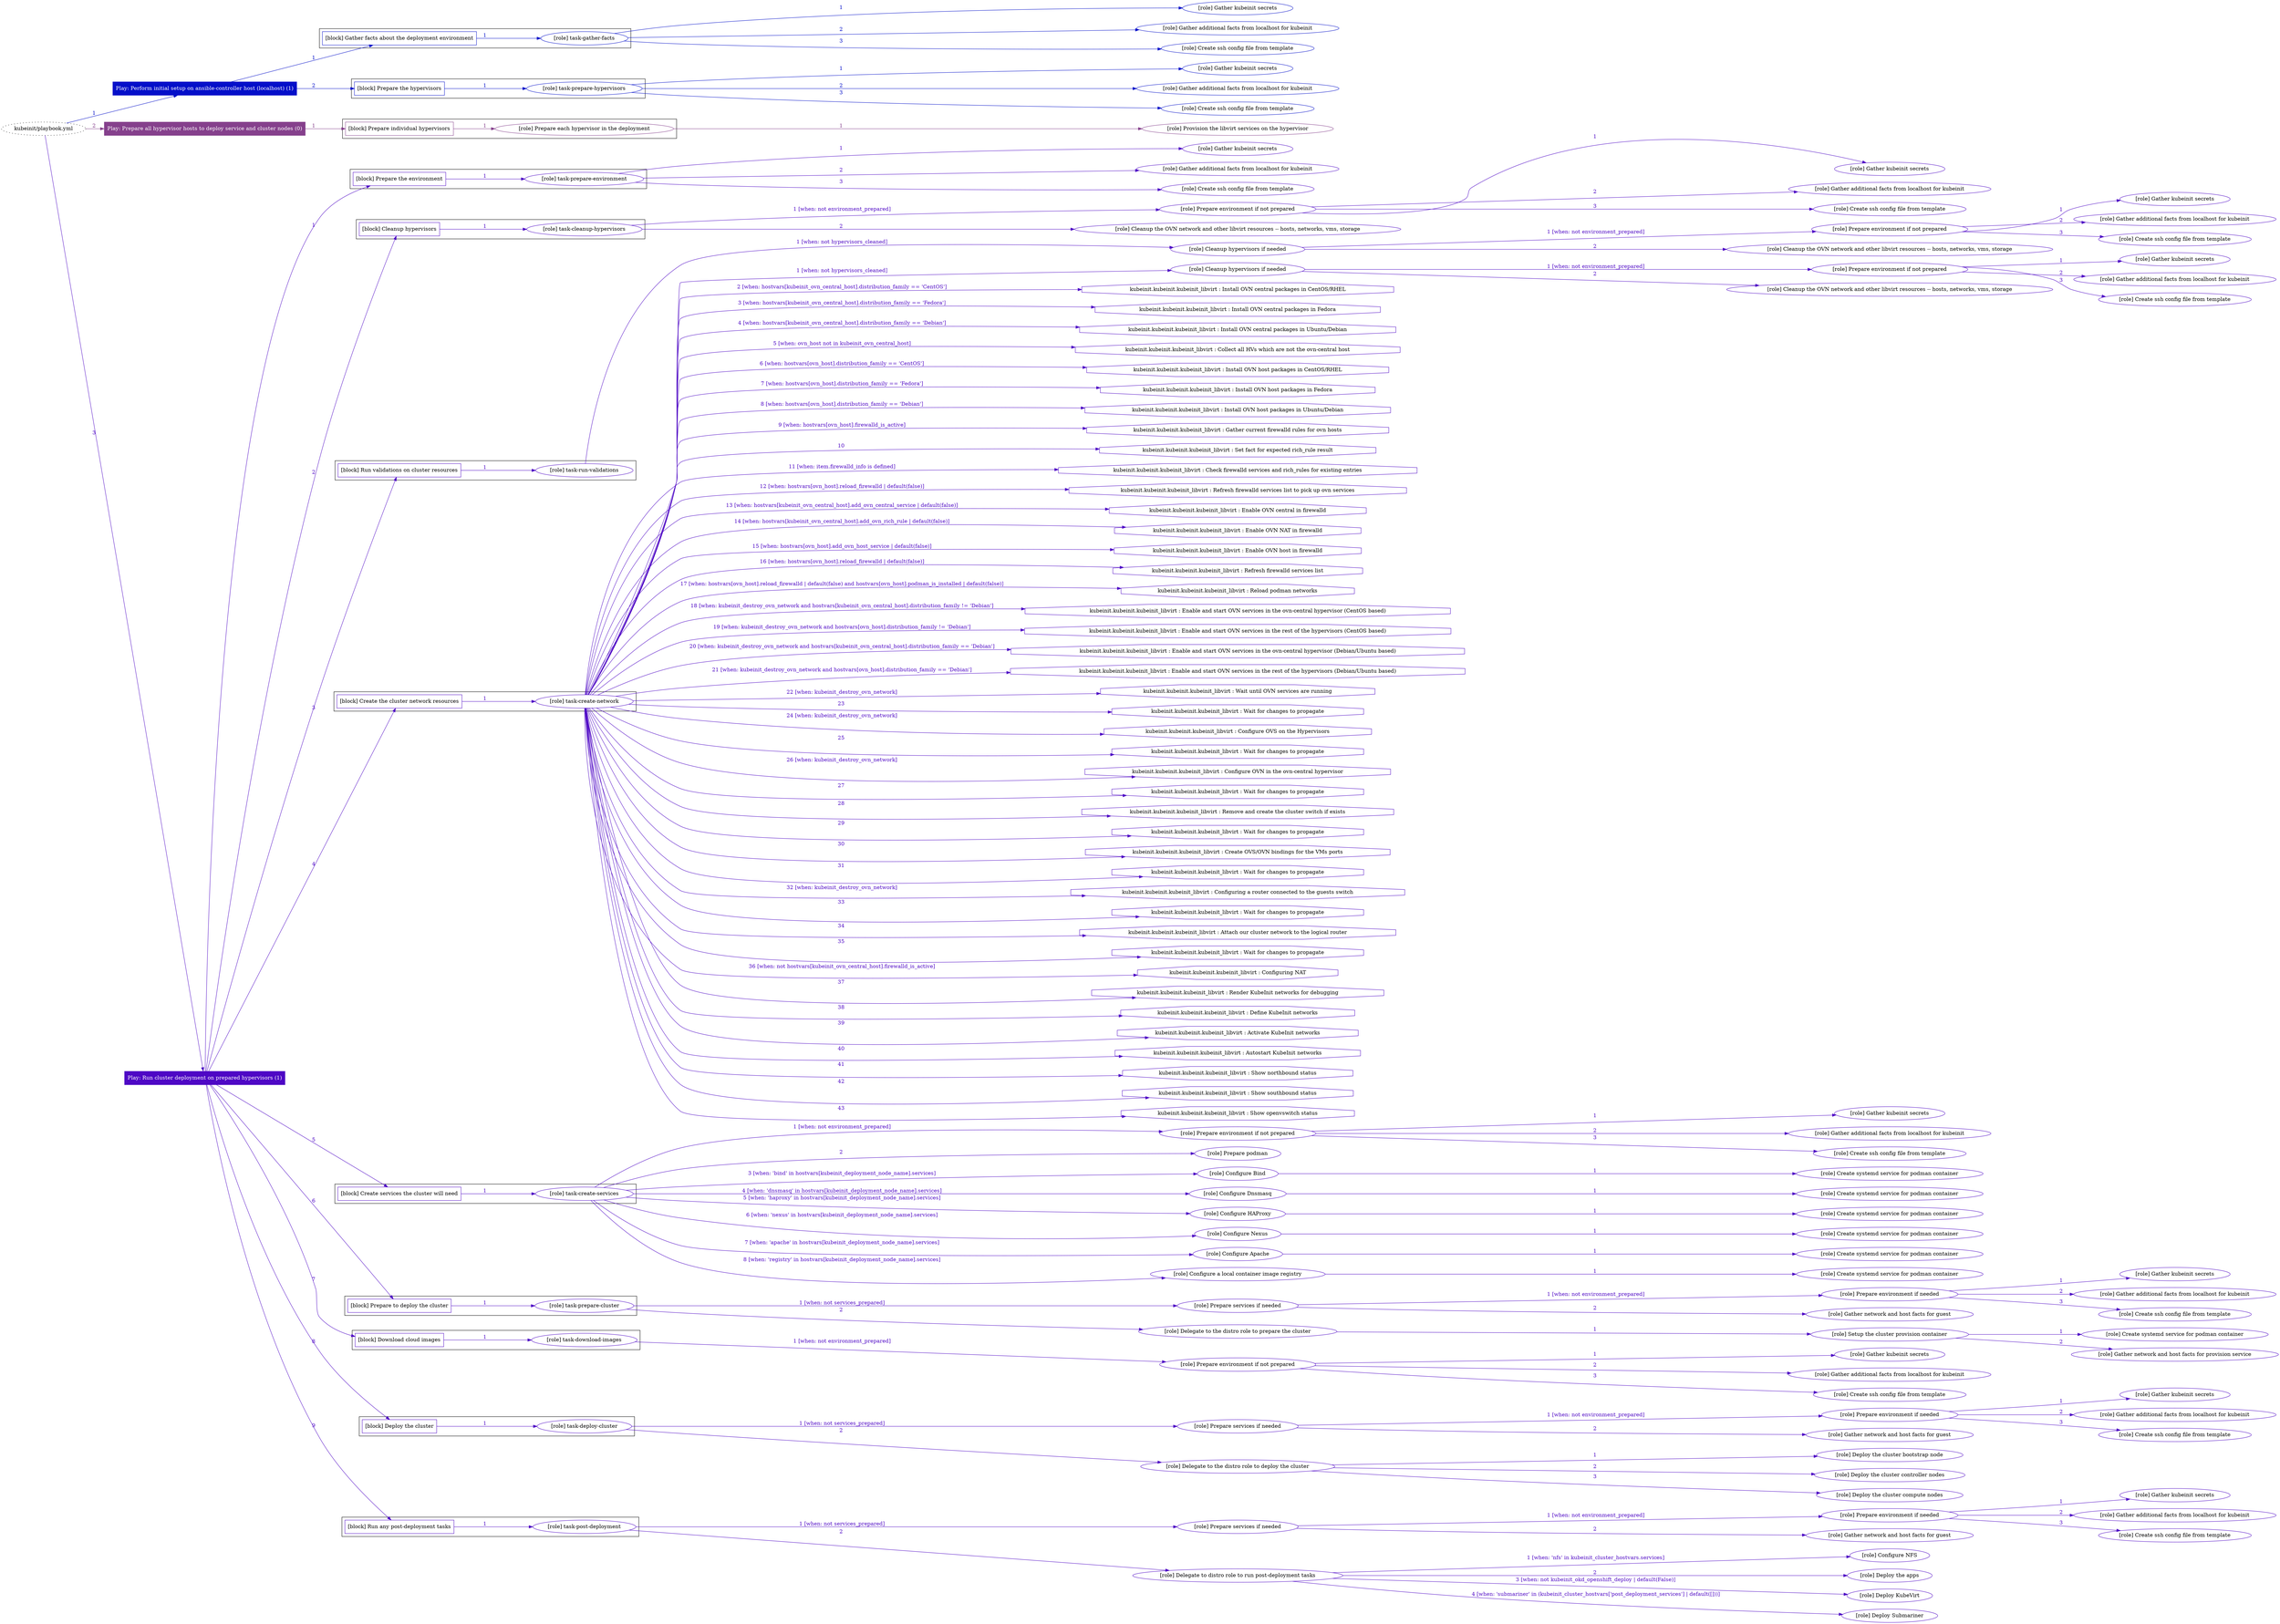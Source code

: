 digraph {
	graph [concentrate=true ordering=in rankdir=LR ratio=fill]
	edge [esep=5 sep=10]
	"kubeinit/playbook.yml" [id=root_node style=dotted]
	play_75102ae5 [label="Play: Perform initial setup on ansible-controller host (localhost) (1)" color="#030fc9" fontcolor="#ffffff" id=play_75102ae5 shape=box style=filled tooltip=localhost]
	"kubeinit/playbook.yml" -> play_75102ae5 [label="1 " color="#030fc9" fontcolor="#030fc9" id=edge_6de0d4e7 labeltooltip="1 " tooltip="1 "]
	subgraph "Gather kubeinit secrets" {
		role_24f3c8c9 [label="[role] Gather kubeinit secrets" color="#030fc9" id=role_24f3c8c9 tooltip="Gather kubeinit secrets"]
	}
	subgraph "Gather additional facts from localhost for kubeinit" {
		role_26c40747 [label="[role] Gather additional facts from localhost for kubeinit" color="#030fc9" id=role_26c40747 tooltip="Gather additional facts from localhost for kubeinit"]
	}
	subgraph "Create ssh config file from template" {
		role_b24308f4 [label="[role] Create ssh config file from template" color="#030fc9" id=role_b24308f4 tooltip="Create ssh config file from template"]
	}
	subgraph "task-gather-facts" {
		role_c1d05241 [label="[role] task-gather-facts" color="#030fc9" id=role_c1d05241 tooltip="task-gather-facts"]
		role_c1d05241 -> role_24f3c8c9 [label="1 " color="#030fc9" fontcolor="#030fc9" id=edge_e14c88fe labeltooltip="1 " tooltip="1 "]
		role_c1d05241 -> role_26c40747 [label="2 " color="#030fc9" fontcolor="#030fc9" id=edge_f80b4caf labeltooltip="2 " tooltip="2 "]
		role_c1d05241 -> role_b24308f4 [label="3 " color="#030fc9" fontcolor="#030fc9" id=edge_03cc810e labeltooltip="3 " tooltip="3 "]
	}
	subgraph "Gather kubeinit secrets" {
		role_8eafc3a8 [label="[role] Gather kubeinit secrets" color="#030fc9" id=role_8eafc3a8 tooltip="Gather kubeinit secrets"]
	}
	subgraph "Gather additional facts from localhost for kubeinit" {
		role_9efb5ef5 [label="[role] Gather additional facts from localhost for kubeinit" color="#030fc9" id=role_9efb5ef5 tooltip="Gather additional facts from localhost for kubeinit"]
	}
	subgraph "Create ssh config file from template" {
		role_87d05a61 [label="[role] Create ssh config file from template" color="#030fc9" id=role_87d05a61 tooltip="Create ssh config file from template"]
	}
	subgraph "task-prepare-hypervisors" {
		role_0ec959d5 [label="[role] task-prepare-hypervisors" color="#030fc9" id=role_0ec959d5 tooltip="task-prepare-hypervisors"]
		role_0ec959d5 -> role_8eafc3a8 [label="1 " color="#030fc9" fontcolor="#030fc9" id=edge_9befb360 labeltooltip="1 " tooltip="1 "]
		role_0ec959d5 -> role_9efb5ef5 [label="2 " color="#030fc9" fontcolor="#030fc9" id=edge_f73bb3bc labeltooltip="2 " tooltip="2 "]
		role_0ec959d5 -> role_87d05a61 [label="3 " color="#030fc9" fontcolor="#030fc9" id=edge_edd54534 labeltooltip="3 " tooltip="3 "]
	}
	subgraph "Play: Perform initial setup on ansible-controller host (localhost) (1)" {
		play_75102ae5 -> block_948b2976 [label=1 color="#030fc9" fontcolor="#030fc9" id=edge_3f8c0dd6 labeltooltip=1 tooltip=1]
		subgraph cluster_block_948b2976 {
			block_948b2976 [label="[block] Gather facts about the deployment environment" color="#030fc9" id=block_948b2976 labeltooltip="Gather facts about the deployment environment" shape=box tooltip="Gather facts about the deployment environment"]
			block_948b2976 -> role_c1d05241 [label="1 " color="#030fc9" fontcolor="#030fc9" id=edge_efea2562 labeltooltip="1 " tooltip="1 "]
		}
		play_75102ae5 -> block_1c69b737 [label=2 color="#030fc9" fontcolor="#030fc9" id=edge_30351868 labeltooltip=2 tooltip=2]
		subgraph cluster_block_1c69b737 {
			block_1c69b737 [label="[block] Prepare the hypervisors" color="#030fc9" id=block_1c69b737 labeltooltip="Prepare the hypervisors" shape=box tooltip="Prepare the hypervisors"]
			block_1c69b737 -> role_0ec959d5 [label="1 " color="#030fc9" fontcolor="#030fc9" id=edge_91441b11 labeltooltip="1 " tooltip="1 "]
		}
	}
	play_b181e811 [label="Play: Prepare all hypervisor hosts to deploy service and cluster nodes (0)" color="#85408c" fontcolor="#ffffff" id=play_b181e811 shape=box style=filled tooltip="Play: Prepare all hypervisor hosts to deploy service and cluster nodes (0)"]
	"kubeinit/playbook.yml" -> play_b181e811 [label="2 " color="#85408c" fontcolor="#85408c" id=edge_f6bfd52d labeltooltip="2 " tooltip="2 "]
	subgraph "Provision the libvirt services on the hypervisor" {
		role_0cd8e677 [label="[role] Provision the libvirt services on the hypervisor" color="#85408c" id=role_0cd8e677 tooltip="Provision the libvirt services on the hypervisor"]
	}
	subgraph "Prepare each hypervisor in the deployment" {
		role_badee05b [label="[role] Prepare each hypervisor in the deployment" color="#85408c" id=role_badee05b tooltip="Prepare each hypervisor in the deployment"]
		role_badee05b -> role_0cd8e677 [label="1 " color="#85408c" fontcolor="#85408c" id=edge_fbb042a2 labeltooltip="1 " tooltip="1 "]
	}
	subgraph "Play: Prepare all hypervisor hosts to deploy service and cluster nodes (0)" {
		play_b181e811 -> block_4eb0c5a8 [label=1 color="#85408c" fontcolor="#85408c" id=edge_fe194cf1 labeltooltip=1 tooltip=1]
		subgraph cluster_block_4eb0c5a8 {
			block_4eb0c5a8 [label="[block] Prepare individual hypervisors" color="#85408c" id=block_4eb0c5a8 labeltooltip="Prepare individual hypervisors" shape=box tooltip="Prepare individual hypervisors"]
			block_4eb0c5a8 -> role_badee05b [label="1 " color="#85408c" fontcolor="#85408c" id=edge_dd5d5d63 labeltooltip="1 " tooltip="1 "]
		}
	}
	play_092f60f5 [label="Play: Run cluster deployment on prepared hypervisors (1)" color="#4e07c5" fontcolor="#ffffff" id=play_092f60f5 shape=box style=filled tooltip=localhost]
	"kubeinit/playbook.yml" -> play_092f60f5 [label="3 " color="#4e07c5" fontcolor="#4e07c5" id=edge_b038f5aa labeltooltip="3 " tooltip="3 "]
	subgraph "Gather kubeinit secrets" {
		role_610b57ac [label="[role] Gather kubeinit secrets" color="#4e07c5" id=role_610b57ac tooltip="Gather kubeinit secrets"]
	}
	subgraph "Gather additional facts from localhost for kubeinit" {
		role_e06e9f59 [label="[role] Gather additional facts from localhost for kubeinit" color="#4e07c5" id=role_e06e9f59 tooltip="Gather additional facts from localhost for kubeinit"]
	}
	subgraph "Create ssh config file from template" {
		role_9b732181 [label="[role] Create ssh config file from template" color="#4e07c5" id=role_9b732181 tooltip="Create ssh config file from template"]
	}
	subgraph "task-prepare-environment" {
		role_f6a96a1b [label="[role] task-prepare-environment" color="#4e07c5" id=role_f6a96a1b tooltip="task-prepare-environment"]
		role_f6a96a1b -> role_610b57ac [label="1 " color="#4e07c5" fontcolor="#4e07c5" id=edge_61071726 labeltooltip="1 " tooltip="1 "]
		role_f6a96a1b -> role_e06e9f59 [label="2 " color="#4e07c5" fontcolor="#4e07c5" id=edge_03946b88 labeltooltip="2 " tooltip="2 "]
		role_f6a96a1b -> role_9b732181 [label="3 " color="#4e07c5" fontcolor="#4e07c5" id=edge_eb0f1711 labeltooltip="3 " tooltip="3 "]
	}
	subgraph "Gather kubeinit secrets" {
		role_a7405dbe [label="[role] Gather kubeinit secrets" color="#4e07c5" id=role_a7405dbe tooltip="Gather kubeinit secrets"]
	}
	subgraph "Gather additional facts from localhost for kubeinit" {
		role_7b4b4fb2 [label="[role] Gather additional facts from localhost for kubeinit" color="#4e07c5" id=role_7b4b4fb2 tooltip="Gather additional facts from localhost for kubeinit"]
	}
	subgraph "Create ssh config file from template" {
		role_bfb3e200 [label="[role] Create ssh config file from template" color="#4e07c5" id=role_bfb3e200 tooltip="Create ssh config file from template"]
	}
	subgraph "Prepare environment if not prepared" {
		role_c27c0a31 [label="[role] Prepare environment if not prepared" color="#4e07c5" id=role_c27c0a31 tooltip="Prepare environment if not prepared"]
		role_c27c0a31 -> role_a7405dbe [label="1 " color="#4e07c5" fontcolor="#4e07c5" id=edge_c03789b2 labeltooltip="1 " tooltip="1 "]
		role_c27c0a31 -> role_7b4b4fb2 [label="2 " color="#4e07c5" fontcolor="#4e07c5" id=edge_66a7c133 labeltooltip="2 " tooltip="2 "]
		role_c27c0a31 -> role_bfb3e200 [label="3 " color="#4e07c5" fontcolor="#4e07c5" id=edge_dc26878b labeltooltip="3 " tooltip="3 "]
	}
	subgraph "Cleanup the OVN network and other libvirt resources -- hosts, networks, vms, storage" {
		role_18b9cc54 [label="[role] Cleanup the OVN network and other libvirt resources -- hosts, networks, vms, storage" color="#4e07c5" id=role_18b9cc54 tooltip="Cleanup the OVN network and other libvirt resources -- hosts, networks, vms, storage"]
	}
	subgraph "task-cleanup-hypervisors" {
		role_0df8a7a4 [label="[role] task-cleanup-hypervisors" color="#4e07c5" id=role_0df8a7a4 tooltip="task-cleanup-hypervisors"]
		role_0df8a7a4 -> role_c27c0a31 [label="1 [when: not environment_prepared]" color="#4e07c5" fontcolor="#4e07c5" id=edge_e71f42ab labeltooltip="1 [when: not environment_prepared]" tooltip="1 [when: not environment_prepared]"]
		role_0df8a7a4 -> role_18b9cc54 [label="2 " color="#4e07c5" fontcolor="#4e07c5" id=edge_7040ef0a labeltooltip="2 " tooltip="2 "]
	}
	subgraph "Gather kubeinit secrets" {
		role_d5815634 [label="[role] Gather kubeinit secrets" color="#4e07c5" id=role_d5815634 tooltip="Gather kubeinit secrets"]
	}
	subgraph "Gather additional facts from localhost for kubeinit" {
		role_6e602ad7 [label="[role] Gather additional facts from localhost for kubeinit" color="#4e07c5" id=role_6e602ad7 tooltip="Gather additional facts from localhost for kubeinit"]
	}
	subgraph "Create ssh config file from template" {
		role_464ea54b [label="[role] Create ssh config file from template" color="#4e07c5" id=role_464ea54b tooltip="Create ssh config file from template"]
	}
	subgraph "Prepare environment if not prepared" {
		role_8f3fda20 [label="[role] Prepare environment if not prepared" color="#4e07c5" id=role_8f3fda20 tooltip="Prepare environment if not prepared"]
		role_8f3fda20 -> role_d5815634 [label="1 " color="#4e07c5" fontcolor="#4e07c5" id=edge_03695cb4 labeltooltip="1 " tooltip="1 "]
		role_8f3fda20 -> role_6e602ad7 [label="2 " color="#4e07c5" fontcolor="#4e07c5" id=edge_a8be493e labeltooltip="2 " tooltip="2 "]
		role_8f3fda20 -> role_464ea54b [label="3 " color="#4e07c5" fontcolor="#4e07c5" id=edge_bc112ebe labeltooltip="3 " tooltip="3 "]
	}
	subgraph "Cleanup the OVN network and other libvirt resources -- hosts, networks, vms, storage" {
		role_c99807b3 [label="[role] Cleanup the OVN network and other libvirt resources -- hosts, networks, vms, storage" color="#4e07c5" id=role_c99807b3 tooltip="Cleanup the OVN network and other libvirt resources -- hosts, networks, vms, storage"]
	}
	subgraph "Cleanup hypervisors if needed" {
		role_5f3a2c5d [label="[role] Cleanup hypervisors if needed" color="#4e07c5" id=role_5f3a2c5d tooltip="Cleanup hypervisors if needed"]
		role_5f3a2c5d -> role_8f3fda20 [label="1 [when: not environment_prepared]" color="#4e07c5" fontcolor="#4e07c5" id=edge_abd76a41 labeltooltip="1 [when: not environment_prepared]" tooltip="1 [when: not environment_prepared]"]
		role_5f3a2c5d -> role_c99807b3 [label="2 " color="#4e07c5" fontcolor="#4e07c5" id=edge_84845e7e labeltooltip="2 " tooltip="2 "]
	}
	subgraph "task-run-validations" {
		role_75a50d72 [label="[role] task-run-validations" color="#4e07c5" id=role_75a50d72 tooltip="task-run-validations"]
		role_75a50d72 -> role_5f3a2c5d [label="1 [when: not hypervisors_cleaned]" color="#4e07c5" fontcolor="#4e07c5" id=edge_53bc5f9f labeltooltip="1 [when: not hypervisors_cleaned]" tooltip="1 [when: not hypervisors_cleaned]"]
	}
	subgraph "Gather kubeinit secrets" {
		role_47ef3784 [label="[role] Gather kubeinit secrets" color="#4e07c5" id=role_47ef3784 tooltip="Gather kubeinit secrets"]
	}
	subgraph "Gather additional facts from localhost for kubeinit" {
		role_50f57aba [label="[role] Gather additional facts from localhost for kubeinit" color="#4e07c5" id=role_50f57aba tooltip="Gather additional facts from localhost for kubeinit"]
	}
	subgraph "Create ssh config file from template" {
		role_40c0556e [label="[role] Create ssh config file from template" color="#4e07c5" id=role_40c0556e tooltip="Create ssh config file from template"]
	}
	subgraph "Prepare environment if not prepared" {
		role_9dc1478c [label="[role] Prepare environment if not prepared" color="#4e07c5" id=role_9dc1478c tooltip="Prepare environment if not prepared"]
		role_9dc1478c -> role_47ef3784 [label="1 " color="#4e07c5" fontcolor="#4e07c5" id=edge_37019dcf labeltooltip="1 " tooltip="1 "]
		role_9dc1478c -> role_50f57aba [label="2 " color="#4e07c5" fontcolor="#4e07c5" id=edge_fa690102 labeltooltip="2 " tooltip="2 "]
		role_9dc1478c -> role_40c0556e [label="3 " color="#4e07c5" fontcolor="#4e07c5" id=edge_7258dc75 labeltooltip="3 " tooltip="3 "]
	}
	subgraph "Cleanup the OVN network and other libvirt resources -- hosts, networks, vms, storage" {
		role_8715c0b4 [label="[role] Cleanup the OVN network and other libvirt resources -- hosts, networks, vms, storage" color="#4e07c5" id=role_8715c0b4 tooltip="Cleanup the OVN network and other libvirt resources -- hosts, networks, vms, storage"]
	}
	subgraph "Cleanup hypervisors if needed" {
		role_201c133e [label="[role] Cleanup hypervisors if needed" color="#4e07c5" id=role_201c133e tooltip="Cleanup hypervisors if needed"]
		role_201c133e -> role_9dc1478c [label="1 [when: not environment_prepared]" color="#4e07c5" fontcolor="#4e07c5" id=edge_8a0eedac labeltooltip="1 [when: not environment_prepared]" tooltip="1 [when: not environment_prepared]"]
		role_201c133e -> role_8715c0b4 [label="2 " color="#4e07c5" fontcolor="#4e07c5" id=edge_26549e99 labeltooltip="2 " tooltip="2 "]
	}
	subgraph "task-create-network" {
		role_3a9e53d7 [label="[role] task-create-network" color="#4e07c5" id=role_3a9e53d7 tooltip="task-create-network"]
		role_3a9e53d7 -> role_201c133e [label="1 [when: not hypervisors_cleaned]" color="#4e07c5" fontcolor="#4e07c5" id=edge_169e3382 labeltooltip="1 [when: not hypervisors_cleaned]" tooltip="1 [when: not hypervisors_cleaned]"]
		task_5e2af3d5 [label="kubeinit.kubeinit.kubeinit_libvirt : Install OVN central packages in CentOS/RHEL" color="#4e07c5" id=task_5e2af3d5 shape=octagon tooltip="kubeinit.kubeinit.kubeinit_libvirt : Install OVN central packages in CentOS/RHEL"]
		role_3a9e53d7 -> task_5e2af3d5 [label="2 [when: hostvars[kubeinit_ovn_central_host].distribution_family == 'CentOS']" color="#4e07c5" fontcolor="#4e07c5" id=edge_668553c1 labeltooltip="2 [when: hostvars[kubeinit_ovn_central_host].distribution_family == 'CentOS']" tooltip="2 [when: hostvars[kubeinit_ovn_central_host].distribution_family == 'CentOS']"]
		task_b9b50174 [label="kubeinit.kubeinit.kubeinit_libvirt : Install OVN central packages in Fedora" color="#4e07c5" id=task_b9b50174 shape=octagon tooltip="kubeinit.kubeinit.kubeinit_libvirt : Install OVN central packages in Fedora"]
		role_3a9e53d7 -> task_b9b50174 [label="3 [when: hostvars[kubeinit_ovn_central_host].distribution_family == 'Fedora']" color="#4e07c5" fontcolor="#4e07c5" id=edge_4b5cb6e4 labeltooltip="3 [when: hostvars[kubeinit_ovn_central_host].distribution_family == 'Fedora']" tooltip="3 [when: hostvars[kubeinit_ovn_central_host].distribution_family == 'Fedora']"]
		task_0fbc73e1 [label="kubeinit.kubeinit.kubeinit_libvirt : Install OVN central packages in Ubuntu/Debian" color="#4e07c5" id=task_0fbc73e1 shape=octagon tooltip="kubeinit.kubeinit.kubeinit_libvirt : Install OVN central packages in Ubuntu/Debian"]
		role_3a9e53d7 -> task_0fbc73e1 [label="4 [when: hostvars[kubeinit_ovn_central_host].distribution_family == 'Debian']" color="#4e07c5" fontcolor="#4e07c5" id=edge_f257ebb3 labeltooltip="4 [when: hostvars[kubeinit_ovn_central_host].distribution_family == 'Debian']" tooltip="4 [when: hostvars[kubeinit_ovn_central_host].distribution_family == 'Debian']"]
		task_d95e1c45 [label="kubeinit.kubeinit.kubeinit_libvirt : Collect all HVs which are not the ovn-central host" color="#4e07c5" id=task_d95e1c45 shape=octagon tooltip="kubeinit.kubeinit.kubeinit_libvirt : Collect all HVs which are not the ovn-central host"]
		role_3a9e53d7 -> task_d95e1c45 [label="5 [when: ovn_host not in kubeinit_ovn_central_host]" color="#4e07c5" fontcolor="#4e07c5" id=edge_3f6f823a labeltooltip="5 [when: ovn_host not in kubeinit_ovn_central_host]" tooltip="5 [when: ovn_host not in kubeinit_ovn_central_host]"]
		task_d335a4ed [label="kubeinit.kubeinit.kubeinit_libvirt : Install OVN host packages in CentOS/RHEL" color="#4e07c5" id=task_d335a4ed shape=octagon tooltip="kubeinit.kubeinit.kubeinit_libvirt : Install OVN host packages in CentOS/RHEL"]
		role_3a9e53d7 -> task_d335a4ed [label="6 [when: hostvars[ovn_host].distribution_family == 'CentOS']" color="#4e07c5" fontcolor="#4e07c5" id=edge_10fdea03 labeltooltip="6 [when: hostvars[ovn_host].distribution_family == 'CentOS']" tooltip="6 [when: hostvars[ovn_host].distribution_family == 'CentOS']"]
		task_ec08e1cc [label="kubeinit.kubeinit.kubeinit_libvirt : Install OVN host packages in Fedora" color="#4e07c5" id=task_ec08e1cc shape=octagon tooltip="kubeinit.kubeinit.kubeinit_libvirt : Install OVN host packages in Fedora"]
		role_3a9e53d7 -> task_ec08e1cc [label="7 [when: hostvars[ovn_host].distribution_family == 'Fedora']" color="#4e07c5" fontcolor="#4e07c5" id=edge_0306a223 labeltooltip="7 [when: hostvars[ovn_host].distribution_family == 'Fedora']" tooltip="7 [when: hostvars[ovn_host].distribution_family == 'Fedora']"]
		task_86a2e6ec [label="kubeinit.kubeinit.kubeinit_libvirt : Install OVN host packages in Ubuntu/Debian" color="#4e07c5" id=task_86a2e6ec shape=octagon tooltip="kubeinit.kubeinit.kubeinit_libvirt : Install OVN host packages in Ubuntu/Debian"]
		role_3a9e53d7 -> task_86a2e6ec [label="8 [when: hostvars[ovn_host].distribution_family == 'Debian']" color="#4e07c5" fontcolor="#4e07c5" id=edge_88d7c619 labeltooltip="8 [when: hostvars[ovn_host].distribution_family == 'Debian']" tooltip="8 [when: hostvars[ovn_host].distribution_family == 'Debian']"]
		task_d28a2e8b [label="kubeinit.kubeinit.kubeinit_libvirt : Gather current firewalld rules for ovn hosts" color="#4e07c5" id=task_d28a2e8b shape=octagon tooltip="kubeinit.kubeinit.kubeinit_libvirt : Gather current firewalld rules for ovn hosts"]
		role_3a9e53d7 -> task_d28a2e8b [label="9 [when: hostvars[ovn_host].firewalld_is_active]" color="#4e07c5" fontcolor="#4e07c5" id=edge_3f46adfe labeltooltip="9 [when: hostvars[ovn_host].firewalld_is_active]" tooltip="9 [when: hostvars[ovn_host].firewalld_is_active]"]
		task_9428980b [label="kubeinit.kubeinit.kubeinit_libvirt : Set fact for expected rich_rule result" color="#4e07c5" id=task_9428980b shape=octagon tooltip="kubeinit.kubeinit.kubeinit_libvirt : Set fact for expected rich_rule result"]
		role_3a9e53d7 -> task_9428980b [label="10 " color="#4e07c5" fontcolor="#4e07c5" id=edge_0c9dab15 labeltooltip="10 " tooltip="10 "]
		task_3ed78c09 [label="kubeinit.kubeinit.kubeinit_libvirt : Check firewalld services and rich_rules for existing entries" color="#4e07c5" id=task_3ed78c09 shape=octagon tooltip="kubeinit.kubeinit.kubeinit_libvirt : Check firewalld services and rich_rules for existing entries"]
		role_3a9e53d7 -> task_3ed78c09 [label="11 [when: item.firewalld_info is defined]" color="#4e07c5" fontcolor="#4e07c5" id=edge_4ff2b641 labeltooltip="11 [when: item.firewalld_info is defined]" tooltip="11 [when: item.firewalld_info is defined]"]
		task_d5ac66cb [label="kubeinit.kubeinit.kubeinit_libvirt : Refresh firewalld services list to pick up ovn services" color="#4e07c5" id=task_d5ac66cb shape=octagon tooltip="kubeinit.kubeinit.kubeinit_libvirt : Refresh firewalld services list to pick up ovn services"]
		role_3a9e53d7 -> task_d5ac66cb [label="12 [when: hostvars[ovn_host].reload_firewalld | default(false)]" color="#4e07c5" fontcolor="#4e07c5" id=edge_568b76c9 labeltooltip="12 [when: hostvars[ovn_host].reload_firewalld | default(false)]" tooltip="12 [when: hostvars[ovn_host].reload_firewalld | default(false)]"]
		task_ac5df8ee [label="kubeinit.kubeinit.kubeinit_libvirt : Enable OVN central in firewalld" color="#4e07c5" id=task_ac5df8ee shape=octagon tooltip="kubeinit.kubeinit.kubeinit_libvirt : Enable OVN central in firewalld"]
		role_3a9e53d7 -> task_ac5df8ee [label="13 [when: hostvars[kubeinit_ovn_central_host].add_ovn_central_service | default(false)]" color="#4e07c5" fontcolor="#4e07c5" id=edge_a8d3c3a7 labeltooltip="13 [when: hostvars[kubeinit_ovn_central_host].add_ovn_central_service | default(false)]" tooltip="13 [when: hostvars[kubeinit_ovn_central_host].add_ovn_central_service | default(false)]"]
		task_53e605da [label="kubeinit.kubeinit.kubeinit_libvirt : Enable OVN NAT in firewalld" color="#4e07c5" id=task_53e605da shape=octagon tooltip="kubeinit.kubeinit.kubeinit_libvirt : Enable OVN NAT in firewalld"]
		role_3a9e53d7 -> task_53e605da [label="14 [when: hostvars[kubeinit_ovn_central_host].add_ovn_rich_rule | default(false)]" color="#4e07c5" fontcolor="#4e07c5" id=edge_1cfd16ae labeltooltip="14 [when: hostvars[kubeinit_ovn_central_host].add_ovn_rich_rule | default(false)]" tooltip="14 [when: hostvars[kubeinit_ovn_central_host].add_ovn_rich_rule | default(false)]"]
		task_5ee8e656 [label="kubeinit.kubeinit.kubeinit_libvirt : Enable OVN host in firewalld" color="#4e07c5" id=task_5ee8e656 shape=octagon tooltip="kubeinit.kubeinit.kubeinit_libvirt : Enable OVN host in firewalld"]
		role_3a9e53d7 -> task_5ee8e656 [label="15 [when: hostvars[ovn_host].add_ovn_host_service | default(false)]" color="#4e07c5" fontcolor="#4e07c5" id=edge_7621e7dd labeltooltip="15 [when: hostvars[ovn_host].add_ovn_host_service | default(false)]" tooltip="15 [when: hostvars[ovn_host].add_ovn_host_service | default(false)]"]
		task_8ea05a50 [label="kubeinit.kubeinit.kubeinit_libvirt : Refresh firewalld services list" color="#4e07c5" id=task_8ea05a50 shape=octagon tooltip="kubeinit.kubeinit.kubeinit_libvirt : Refresh firewalld services list"]
		role_3a9e53d7 -> task_8ea05a50 [label="16 [when: hostvars[ovn_host].reload_firewalld | default(false)]" color="#4e07c5" fontcolor="#4e07c5" id=edge_2ea04761 labeltooltip="16 [when: hostvars[ovn_host].reload_firewalld | default(false)]" tooltip="16 [when: hostvars[ovn_host].reload_firewalld | default(false)]"]
		task_65ab1605 [label="kubeinit.kubeinit.kubeinit_libvirt : Reload podman networks" color="#4e07c5" id=task_65ab1605 shape=octagon tooltip="kubeinit.kubeinit.kubeinit_libvirt : Reload podman networks"]
		role_3a9e53d7 -> task_65ab1605 [label="17 [when: hostvars[ovn_host].reload_firewalld | default(false) and hostvars[ovn_host].podman_is_installed | default(false)]" color="#4e07c5" fontcolor="#4e07c5" id=edge_20a3050b labeltooltip="17 [when: hostvars[ovn_host].reload_firewalld | default(false) and hostvars[ovn_host].podman_is_installed | default(false)]" tooltip="17 [when: hostvars[ovn_host].reload_firewalld | default(false) and hostvars[ovn_host].podman_is_installed | default(false)]"]
		task_5dd39bda [label="kubeinit.kubeinit.kubeinit_libvirt : Enable and start OVN services in the ovn-central hypervisor (CentOS based)" color="#4e07c5" id=task_5dd39bda shape=octagon tooltip="kubeinit.kubeinit.kubeinit_libvirt : Enable and start OVN services in the ovn-central hypervisor (CentOS based)"]
		role_3a9e53d7 -> task_5dd39bda [label="18 [when: kubeinit_destroy_ovn_network and hostvars[kubeinit_ovn_central_host].distribution_family != 'Debian']" color="#4e07c5" fontcolor="#4e07c5" id=edge_3c5f29d7 labeltooltip="18 [when: kubeinit_destroy_ovn_network and hostvars[kubeinit_ovn_central_host].distribution_family != 'Debian']" tooltip="18 [when: kubeinit_destroy_ovn_network and hostvars[kubeinit_ovn_central_host].distribution_family != 'Debian']"]
		task_92f00fea [label="kubeinit.kubeinit.kubeinit_libvirt : Enable and start OVN services in the rest of the hypervisors (CentOS based)" color="#4e07c5" id=task_92f00fea shape=octagon tooltip="kubeinit.kubeinit.kubeinit_libvirt : Enable and start OVN services in the rest of the hypervisors (CentOS based)"]
		role_3a9e53d7 -> task_92f00fea [label="19 [when: kubeinit_destroy_ovn_network and hostvars[ovn_host].distribution_family != 'Debian']" color="#4e07c5" fontcolor="#4e07c5" id=edge_39505786 labeltooltip="19 [when: kubeinit_destroy_ovn_network and hostvars[ovn_host].distribution_family != 'Debian']" tooltip="19 [when: kubeinit_destroy_ovn_network and hostvars[ovn_host].distribution_family != 'Debian']"]
		task_c1868175 [label="kubeinit.kubeinit.kubeinit_libvirt : Enable and start OVN services in the ovn-central hypervisor (Debian/Ubuntu based)" color="#4e07c5" id=task_c1868175 shape=octagon tooltip="kubeinit.kubeinit.kubeinit_libvirt : Enable and start OVN services in the ovn-central hypervisor (Debian/Ubuntu based)"]
		role_3a9e53d7 -> task_c1868175 [label="20 [when: kubeinit_destroy_ovn_network and hostvars[kubeinit_ovn_central_host].distribution_family == 'Debian']" color="#4e07c5" fontcolor="#4e07c5" id=edge_4847fb9e labeltooltip="20 [when: kubeinit_destroy_ovn_network and hostvars[kubeinit_ovn_central_host].distribution_family == 'Debian']" tooltip="20 [when: kubeinit_destroy_ovn_network and hostvars[kubeinit_ovn_central_host].distribution_family == 'Debian']"]
		task_a7396743 [label="kubeinit.kubeinit.kubeinit_libvirt : Enable and start OVN services in the rest of the hypervisors (Debian/Ubuntu based)" color="#4e07c5" id=task_a7396743 shape=octagon tooltip="kubeinit.kubeinit.kubeinit_libvirt : Enable and start OVN services in the rest of the hypervisors (Debian/Ubuntu based)"]
		role_3a9e53d7 -> task_a7396743 [label="21 [when: kubeinit_destroy_ovn_network and hostvars[ovn_host].distribution_family == 'Debian']" color="#4e07c5" fontcolor="#4e07c5" id=edge_d41f3dfc labeltooltip="21 [when: kubeinit_destroy_ovn_network and hostvars[ovn_host].distribution_family == 'Debian']" tooltip="21 [when: kubeinit_destroy_ovn_network and hostvars[ovn_host].distribution_family == 'Debian']"]
		task_820f5a2a [label="kubeinit.kubeinit.kubeinit_libvirt : Wait until OVN services are running" color="#4e07c5" id=task_820f5a2a shape=octagon tooltip="kubeinit.kubeinit.kubeinit_libvirt : Wait until OVN services are running"]
		role_3a9e53d7 -> task_820f5a2a [label="22 [when: kubeinit_destroy_ovn_network]" color="#4e07c5" fontcolor="#4e07c5" id=edge_603f49ae labeltooltip="22 [when: kubeinit_destroy_ovn_network]" tooltip="22 [when: kubeinit_destroy_ovn_network]"]
		task_21d08f44 [label="kubeinit.kubeinit.kubeinit_libvirt : Wait for changes to propagate" color="#4e07c5" id=task_21d08f44 shape=octagon tooltip="kubeinit.kubeinit.kubeinit_libvirt : Wait for changes to propagate"]
		role_3a9e53d7 -> task_21d08f44 [label="23 " color="#4e07c5" fontcolor="#4e07c5" id=edge_cb149ee5 labeltooltip="23 " tooltip="23 "]
		task_38ed7a23 [label="kubeinit.kubeinit.kubeinit_libvirt : Configure OVS on the Hypervisors" color="#4e07c5" id=task_38ed7a23 shape=octagon tooltip="kubeinit.kubeinit.kubeinit_libvirt : Configure OVS on the Hypervisors"]
		role_3a9e53d7 -> task_38ed7a23 [label="24 [when: kubeinit_destroy_ovn_network]" color="#4e07c5" fontcolor="#4e07c5" id=edge_d89dc4d9 labeltooltip="24 [when: kubeinit_destroy_ovn_network]" tooltip="24 [when: kubeinit_destroy_ovn_network]"]
		task_7b02c93f [label="kubeinit.kubeinit.kubeinit_libvirt : Wait for changes to propagate" color="#4e07c5" id=task_7b02c93f shape=octagon tooltip="kubeinit.kubeinit.kubeinit_libvirt : Wait for changes to propagate"]
		role_3a9e53d7 -> task_7b02c93f [label="25 " color="#4e07c5" fontcolor="#4e07c5" id=edge_1a5d9705 labeltooltip="25 " tooltip="25 "]
		task_d43f1817 [label="kubeinit.kubeinit.kubeinit_libvirt : Configure OVN in the ovn-central hypervisor" color="#4e07c5" id=task_d43f1817 shape=octagon tooltip="kubeinit.kubeinit.kubeinit_libvirt : Configure OVN in the ovn-central hypervisor"]
		role_3a9e53d7 -> task_d43f1817 [label="26 [when: kubeinit_destroy_ovn_network]" color="#4e07c5" fontcolor="#4e07c5" id=edge_49c175f1 labeltooltip="26 [when: kubeinit_destroy_ovn_network]" tooltip="26 [when: kubeinit_destroy_ovn_network]"]
		task_6908bcd2 [label="kubeinit.kubeinit.kubeinit_libvirt : Wait for changes to propagate" color="#4e07c5" id=task_6908bcd2 shape=octagon tooltip="kubeinit.kubeinit.kubeinit_libvirt : Wait for changes to propagate"]
		role_3a9e53d7 -> task_6908bcd2 [label="27 " color="#4e07c5" fontcolor="#4e07c5" id=edge_a726d5a0 labeltooltip="27 " tooltip="27 "]
		task_ca2019ba [label="kubeinit.kubeinit.kubeinit_libvirt : Remove and create the cluster switch if exists" color="#4e07c5" id=task_ca2019ba shape=octagon tooltip="kubeinit.kubeinit.kubeinit_libvirt : Remove and create the cluster switch if exists"]
		role_3a9e53d7 -> task_ca2019ba [label="28 " color="#4e07c5" fontcolor="#4e07c5" id=edge_60bdf41f labeltooltip="28 " tooltip="28 "]
		task_1c366108 [label="kubeinit.kubeinit.kubeinit_libvirt : Wait for changes to propagate" color="#4e07c5" id=task_1c366108 shape=octagon tooltip="kubeinit.kubeinit.kubeinit_libvirt : Wait for changes to propagate"]
		role_3a9e53d7 -> task_1c366108 [label="29 " color="#4e07c5" fontcolor="#4e07c5" id=edge_190a73df labeltooltip="29 " tooltip="29 "]
		task_84076ab2 [label="kubeinit.kubeinit.kubeinit_libvirt : Create OVS/OVN bindings for the VMs ports" color="#4e07c5" id=task_84076ab2 shape=octagon tooltip="kubeinit.kubeinit.kubeinit_libvirt : Create OVS/OVN bindings for the VMs ports"]
		role_3a9e53d7 -> task_84076ab2 [label="30 " color="#4e07c5" fontcolor="#4e07c5" id=edge_ad802f11 labeltooltip="30 " tooltip="30 "]
		task_076a19e8 [label="kubeinit.kubeinit.kubeinit_libvirt : Wait for changes to propagate" color="#4e07c5" id=task_076a19e8 shape=octagon tooltip="kubeinit.kubeinit.kubeinit_libvirt : Wait for changes to propagate"]
		role_3a9e53d7 -> task_076a19e8 [label="31 " color="#4e07c5" fontcolor="#4e07c5" id=edge_3d846322 labeltooltip="31 " tooltip="31 "]
		task_36b6845f [label="kubeinit.kubeinit.kubeinit_libvirt : Configuring a router connected to the guests switch" color="#4e07c5" id=task_36b6845f shape=octagon tooltip="kubeinit.kubeinit.kubeinit_libvirt : Configuring a router connected to the guests switch"]
		role_3a9e53d7 -> task_36b6845f [label="32 [when: kubeinit_destroy_ovn_network]" color="#4e07c5" fontcolor="#4e07c5" id=edge_ab6d9474 labeltooltip="32 [when: kubeinit_destroy_ovn_network]" tooltip="32 [when: kubeinit_destroy_ovn_network]"]
		task_de031192 [label="kubeinit.kubeinit.kubeinit_libvirt : Wait for changes to propagate" color="#4e07c5" id=task_de031192 shape=octagon tooltip="kubeinit.kubeinit.kubeinit_libvirt : Wait for changes to propagate"]
		role_3a9e53d7 -> task_de031192 [label="33 " color="#4e07c5" fontcolor="#4e07c5" id=edge_00033e28 labeltooltip="33 " tooltip="33 "]
		task_0db5782d [label="kubeinit.kubeinit.kubeinit_libvirt : Attach our cluster network to the logical router" color="#4e07c5" id=task_0db5782d shape=octagon tooltip="kubeinit.kubeinit.kubeinit_libvirt : Attach our cluster network to the logical router"]
		role_3a9e53d7 -> task_0db5782d [label="34 " color="#4e07c5" fontcolor="#4e07c5" id=edge_87f4d45c labeltooltip="34 " tooltip="34 "]
		task_944e3236 [label="kubeinit.kubeinit.kubeinit_libvirt : Wait for changes to propagate" color="#4e07c5" id=task_944e3236 shape=octagon tooltip="kubeinit.kubeinit.kubeinit_libvirt : Wait for changes to propagate"]
		role_3a9e53d7 -> task_944e3236 [label="35 " color="#4e07c5" fontcolor="#4e07c5" id=edge_db6b80b3 labeltooltip="35 " tooltip="35 "]
		task_44c3d7c7 [label="kubeinit.kubeinit.kubeinit_libvirt : Configuring NAT" color="#4e07c5" id=task_44c3d7c7 shape=octagon tooltip="kubeinit.kubeinit.kubeinit_libvirt : Configuring NAT"]
		role_3a9e53d7 -> task_44c3d7c7 [label="36 [when: not hostvars[kubeinit_ovn_central_host].firewalld_is_active]" color="#4e07c5" fontcolor="#4e07c5" id=edge_8fda782c labeltooltip="36 [when: not hostvars[kubeinit_ovn_central_host].firewalld_is_active]" tooltip="36 [when: not hostvars[kubeinit_ovn_central_host].firewalld_is_active]"]
		task_dd85f920 [label="kubeinit.kubeinit.kubeinit_libvirt : Render KubeInit networks for debugging" color="#4e07c5" id=task_dd85f920 shape=octagon tooltip="kubeinit.kubeinit.kubeinit_libvirt : Render KubeInit networks for debugging"]
		role_3a9e53d7 -> task_dd85f920 [label="37 " color="#4e07c5" fontcolor="#4e07c5" id=edge_2fb31e6c labeltooltip="37 " tooltip="37 "]
		task_67b14402 [label="kubeinit.kubeinit.kubeinit_libvirt : Define KubeInit networks" color="#4e07c5" id=task_67b14402 shape=octagon tooltip="kubeinit.kubeinit.kubeinit_libvirt : Define KubeInit networks"]
		role_3a9e53d7 -> task_67b14402 [label="38 " color="#4e07c5" fontcolor="#4e07c5" id=edge_c94efc48 labeltooltip="38 " tooltip="38 "]
		task_32cb8400 [label="kubeinit.kubeinit.kubeinit_libvirt : Activate KubeInit networks" color="#4e07c5" id=task_32cb8400 shape=octagon tooltip="kubeinit.kubeinit.kubeinit_libvirt : Activate KubeInit networks"]
		role_3a9e53d7 -> task_32cb8400 [label="39 " color="#4e07c5" fontcolor="#4e07c5" id=edge_c837e7a7 labeltooltip="39 " tooltip="39 "]
		task_c6be9db4 [label="kubeinit.kubeinit.kubeinit_libvirt : Autostart KubeInit networks" color="#4e07c5" id=task_c6be9db4 shape=octagon tooltip="kubeinit.kubeinit.kubeinit_libvirt : Autostart KubeInit networks"]
		role_3a9e53d7 -> task_c6be9db4 [label="40 " color="#4e07c5" fontcolor="#4e07c5" id=edge_4f53c7eb labeltooltip="40 " tooltip="40 "]
		task_394ca9bf [label="kubeinit.kubeinit.kubeinit_libvirt : Show northbound status" color="#4e07c5" id=task_394ca9bf shape=octagon tooltip="kubeinit.kubeinit.kubeinit_libvirt : Show northbound status"]
		role_3a9e53d7 -> task_394ca9bf [label="41 " color="#4e07c5" fontcolor="#4e07c5" id=edge_5257068b labeltooltip="41 " tooltip="41 "]
		task_4d633709 [label="kubeinit.kubeinit.kubeinit_libvirt : Show southbound status" color="#4e07c5" id=task_4d633709 shape=octagon tooltip="kubeinit.kubeinit.kubeinit_libvirt : Show southbound status"]
		role_3a9e53d7 -> task_4d633709 [label="42 " color="#4e07c5" fontcolor="#4e07c5" id=edge_3ed1ad54 labeltooltip="42 " tooltip="42 "]
		task_381be042 [label="kubeinit.kubeinit.kubeinit_libvirt : Show openvswitch status" color="#4e07c5" id=task_381be042 shape=octagon tooltip="kubeinit.kubeinit.kubeinit_libvirt : Show openvswitch status"]
		role_3a9e53d7 -> task_381be042 [label="43 " color="#4e07c5" fontcolor="#4e07c5" id=edge_971fa5cd labeltooltip="43 " tooltip="43 "]
	}
	subgraph "Gather kubeinit secrets" {
		role_c696fff9 [label="[role] Gather kubeinit secrets" color="#4e07c5" id=role_c696fff9 tooltip="Gather kubeinit secrets"]
	}
	subgraph "Gather additional facts from localhost for kubeinit" {
		role_ff3e3f22 [label="[role] Gather additional facts from localhost for kubeinit" color="#4e07c5" id=role_ff3e3f22 tooltip="Gather additional facts from localhost for kubeinit"]
	}
	subgraph "Create ssh config file from template" {
		role_b9b2b2eb [label="[role] Create ssh config file from template" color="#4e07c5" id=role_b9b2b2eb tooltip="Create ssh config file from template"]
	}
	subgraph "Prepare environment if not prepared" {
		role_6bbc4346 [label="[role] Prepare environment if not prepared" color="#4e07c5" id=role_6bbc4346 tooltip="Prepare environment if not prepared"]
		role_6bbc4346 -> role_c696fff9 [label="1 " color="#4e07c5" fontcolor="#4e07c5" id=edge_86264ed8 labeltooltip="1 " tooltip="1 "]
		role_6bbc4346 -> role_ff3e3f22 [label="2 " color="#4e07c5" fontcolor="#4e07c5" id=edge_f9043e7a labeltooltip="2 " tooltip="2 "]
		role_6bbc4346 -> role_b9b2b2eb [label="3 " color="#4e07c5" fontcolor="#4e07c5" id=edge_f8b404b6 labeltooltip="3 " tooltip="3 "]
	}
	subgraph "Prepare podman" {
		role_0f648c84 [label="[role] Prepare podman" color="#4e07c5" id=role_0f648c84 tooltip="Prepare podman"]
	}
	subgraph "Create systemd service for podman container" {
		role_959faf66 [label="[role] Create systemd service for podman container" color="#4e07c5" id=role_959faf66 tooltip="Create systemd service for podman container"]
	}
	subgraph "Configure Bind" {
		role_6d9d0816 [label="[role] Configure Bind" color="#4e07c5" id=role_6d9d0816 tooltip="Configure Bind"]
		role_6d9d0816 -> role_959faf66 [label="1 " color="#4e07c5" fontcolor="#4e07c5" id=edge_135fc549 labeltooltip="1 " tooltip="1 "]
	}
	subgraph "Create systemd service for podman container" {
		role_6ac3b072 [label="[role] Create systemd service for podman container" color="#4e07c5" id=role_6ac3b072 tooltip="Create systemd service for podman container"]
	}
	subgraph "Configure Dnsmasq" {
		role_b829df6e [label="[role] Configure Dnsmasq" color="#4e07c5" id=role_b829df6e tooltip="Configure Dnsmasq"]
		role_b829df6e -> role_6ac3b072 [label="1 " color="#4e07c5" fontcolor="#4e07c5" id=edge_b2db03a4 labeltooltip="1 " tooltip="1 "]
	}
	subgraph "Create systemd service for podman container" {
		role_c50f5e65 [label="[role] Create systemd service for podman container" color="#4e07c5" id=role_c50f5e65 tooltip="Create systemd service for podman container"]
	}
	subgraph "Configure HAProxy" {
		role_ff1742a3 [label="[role] Configure HAProxy" color="#4e07c5" id=role_ff1742a3 tooltip="Configure HAProxy"]
		role_ff1742a3 -> role_c50f5e65 [label="1 " color="#4e07c5" fontcolor="#4e07c5" id=edge_4a6c2298 labeltooltip="1 " tooltip="1 "]
	}
	subgraph "Create systemd service for podman container" {
		role_d37faf90 [label="[role] Create systemd service for podman container" color="#4e07c5" id=role_d37faf90 tooltip="Create systemd service for podman container"]
	}
	subgraph "Configure Nexus" {
		role_ba8a442c [label="[role] Configure Nexus" color="#4e07c5" id=role_ba8a442c tooltip="Configure Nexus"]
		role_ba8a442c -> role_d37faf90 [label="1 " color="#4e07c5" fontcolor="#4e07c5" id=edge_19ce1355 labeltooltip="1 " tooltip="1 "]
	}
	subgraph "Create systemd service for podman container" {
		role_97296a29 [label="[role] Create systemd service for podman container" color="#4e07c5" id=role_97296a29 tooltip="Create systemd service for podman container"]
	}
	subgraph "Configure Apache" {
		role_33e14c0a [label="[role] Configure Apache" color="#4e07c5" id=role_33e14c0a tooltip="Configure Apache"]
		role_33e14c0a -> role_97296a29 [label="1 " color="#4e07c5" fontcolor="#4e07c5" id=edge_2665e3c8 labeltooltip="1 " tooltip="1 "]
	}
	subgraph "Create systemd service for podman container" {
		role_239a2a66 [label="[role] Create systemd service for podman container" color="#4e07c5" id=role_239a2a66 tooltip="Create systemd service for podman container"]
	}
	subgraph "Configure a local container image registry" {
		role_11f39fec [label="[role] Configure a local container image registry" color="#4e07c5" id=role_11f39fec tooltip="Configure a local container image registry"]
		role_11f39fec -> role_239a2a66 [label="1 " color="#4e07c5" fontcolor="#4e07c5" id=edge_8fb4d149 labeltooltip="1 " tooltip="1 "]
	}
	subgraph "task-create-services" {
		role_8f33d8b5 [label="[role] task-create-services" color="#4e07c5" id=role_8f33d8b5 tooltip="task-create-services"]
		role_8f33d8b5 -> role_6bbc4346 [label="1 [when: not environment_prepared]" color="#4e07c5" fontcolor="#4e07c5" id=edge_a8768af7 labeltooltip="1 [when: not environment_prepared]" tooltip="1 [when: not environment_prepared]"]
		role_8f33d8b5 -> role_0f648c84 [label="2 " color="#4e07c5" fontcolor="#4e07c5" id=edge_ae64e13f labeltooltip="2 " tooltip="2 "]
		role_8f33d8b5 -> role_6d9d0816 [label="3 [when: 'bind' in hostvars[kubeinit_deployment_node_name].services]" color="#4e07c5" fontcolor="#4e07c5" id=edge_489e3376 labeltooltip="3 [when: 'bind' in hostvars[kubeinit_deployment_node_name].services]" tooltip="3 [when: 'bind' in hostvars[kubeinit_deployment_node_name].services]"]
		role_8f33d8b5 -> role_b829df6e [label="4 [when: 'dnsmasq' in hostvars[kubeinit_deployment_node_name].services]" color="#4e07c5" fontcolor="#4e07c5" id=edge_8b62c2cb labeltooltip="4 [when: 'dnsmasq' in hostvars[kubeinit_deployment_node_name].services]" tooltip="4 [when: 'dnsmasq' in hostvars[kubeinit_deployment_node_name].services]"]
		role_8f33d8b5 -> role_ff1742a3 [label="5 [when: 'haproxy' in hostvars[kubeinit_deployment_node_name].services]" color="#4e07c5" fontcolor="#4e07c5" id=edge_fe07f54b labeltooltip="5 [when: 'haproxy' in hostvars[kubeinit_deployment_node_name].services]" tooltip="5 [when: 'haproxy' in hostvars[kubeinit_deployment_node_name].services]"]
		role_8f33d8b5 -> role_ba8a442c [label="6 [when: 'nexus' in hostvars[kubeinit_deployment_node_name].services]" color="#4e07c5" fontcolor="#4e07c5" id=edge_e8ba4b7f labeltooltip="6 [when: 'nexus' in hostvars[kubeinit_deployment_node_name].services]" tooltip="6 [when: 'nexus' in hostvars[kubeinit_deployment_node_name].services]"]
		role_8f33d8b5 -> role_33e14c0a [label="7 [when: 'apache' in hostvars[kubeinit_deployment_node_name].services]" color="#4e07c5" fontcolor="#4e07c5" id=edge_de74f27b labeltooltip="7 [when: 'apache' in hostvars[kubeinit_deployment_node_name].services]" tooltip="7 [when: 'apache' in hostvars[kubeinit_deployment_node_name].services]"]
		role_8f33d8b5 -> role_11f39fec [label="8 [when: 'registry' in hostvars[kubeinit_deployment_node_name].services]" color="#4e07c5" fontcolor="#4e07c5" id=edge_1cbc18b3 labeltooltip="8 [when: 'registry' in hostvars[kubeinit_deployment_node_name].services]" tooltip="8 [when: 'registry' in hostvars[kubeinit_deployment_node_name].services]"]
	}
	subgraph "Gather kubeinit secrets" {
		role_bae5902f [label="[role] Gather kubeinit secrets" color="#4e07c5" id=role_bae5902f tooltip="Gather kubeinit secrets"]
	}
	subgraph "Gather additional facts from localhost for kubeinit" {
		role_add0a074 [label="[role] Gather additional facts from localhost for kubeinit" color="#4e07c5" id=role_add0a074 tooltip="Gather additional facts from localhost for kubeinit"]
	}
	subgraph "Create ssh config file from template" {
		role_cb183294 [label="[role] Create ssh config file from template" color="#4e07c5" id=role_cb183294 tooltip="Create ssh config file from template"]
	}
	subgraph "Prepare environment if needed" {
		role_8ed09993 [label="[role] Prepare environment if needed" color="#4e07c5" id=role_8ed09993 tooltip="Prepare environment if needed"]
		role_8ed09993 -> role_bae5902f [label="1 " color="#4e07c5" fontcolor="#4e07c5" id=edge_83474677 labeltooltip="1 " tooltip="1 "]
		role_8ed09993 -> role_add0a074 [label="2 " color="#4e07c5" fontcolor="#4e07c5" id=edge_9256f4b5 labeltooltip="2 " tooltip="2 "]
		role_8ed09993 -> role_cb183294 [label="3 " color="#4e07c5" fontcolor="#4e07c5" id=edge_b3a59ca6 labeltooltip="3 " tooltip="3 "]
	}
	subgraph "Gather network and host facts for guest" {
		role_ae39b3d6 [label="[role] Gather network and host facts for guest" color="#4e07c5" id=role_ae39b3d6 tooltip="Gather network and host facts for guest"]
	}
	subgraph "Prepare services if needed" {
		role_dd4d0ef3 [label="[role] Prepare services if needed" color="#4e07c5" id=role_dd4d0ef3 tooltip="Prepare services if needed"]
		role_dd4d0ef3 -> role_8ed09993 [label="1 [when: not environment_prepared]" color="#4e07c5" fontcolor="#4e07c5" id=edge_eeb9a22d labeltooltip="1 [when: not environment_prepared]" tooltip="1 [when: not environment_prepared]"]
		role_dd4d0ef3 -> role_ae39b3d6 [label="2 " color="#4e07c5" fontcolor="#4e07c5" id=edge_3df88f4b labeltooltip="2 " tooltip="2 "]
	}
	subgraph "Create systemd service for podman container" {
		role_1a077ae5 [label="[role] Create systemd service for podman container" color="#4e07c5" id=role_1a077ae5 tooltip="Create systemd service for podman container"]
	}
	subgraph "Gather network and host facts for provision service" {
		role_5abce3d2 [label="[role] Gather network and host facts for provision service" color="#4e07c5" id=role_5abce3d2 tooltip="Gather network and host facts for provision service"]
	}
	subgraph "Setup the cluster provision container" {
		role_9ad46a9c [label="[role] Setup the cluster provision container" color="#4e07c5" id=role_9ad46a9c tooltip="Setup the cluster provision container"]
		role_9ad46a9c -> role_1a077ae5 [label="1 " color="#4e07c5" fontcolor="#4e07c5" id=edge_177a4e70 labeltooltip="1 " tooltip="1 "]
		role_9ad46a9c -> role_5abce3d2 [label="2 " color="#4e07c5" fontcolor="#4e07c5" id=edge_6d6f12f5 labeltooltip="2 " tooltip="2 "]
	}
	subgraph "Delegate to the distro role to prepare the cluster" {
		role_acfdaf96 [label="[role] Delegate to the distro role to prepare the cluster" color="#4e07c5" id=role_acfdaf96 tooltip="Delegate to the distro role to prepare the cluster"]
		role_acfdaf96 -> role_9ad46a9c [label="1 " color="#4e07c5" fontcolor="#4e07c5" id=edge_8528d759 labeltooltip="1 " tooltip="1 "]
	}
	subgraph "task-prepare-cluster" {
		role_91252c26 [label="[role] task-prepare-cluster" color="#4e07c5" id=role_91252c26 tooltip="task-prepare-cluster"]
		role_91252c26 -> role_dd4d0ef3 [label="1 [when: not services_prepared]" color="#4e07c5" fontcolor="#4e07c5" id=edge_c098f040 labeltooltip="1 [when: not services_prepared]" tooltip="1 [when: not services_prepared]"]
		role_91252c26 -> role_acfdaf96 [label="2 " color="#4e07c5" fontcolor="#4e07c5" id=edge_b378c5d8 labeltooltip="2 " tooltip="2 "]
	}
	subgraph "Gather kubeinit secrets" {
		role_f2432d3e [label="[role] Gather kubeinit secrets" color="#4e07c5" id=role_f2432d3e tooltip="Gather kubeinit secrets"]
	}
	subgraph "Gather additional facts from localhost for kubeinit" {
		role_2941f5a1 [label="[role] Gather additional facts from localhost for kubeinit" color="#4e07c5" id=role_2941f5a1 tooltip="Gather additional facts from localhost for kubeinit"]
	}
	subgraph "Create ssh config file from template" {
		role_60903d79 [label="[role] Create ssh config file from template" color="#4e07c5" id=role_60903d79 tooltip="Create ssh config file from template"]
	}
	subgraph "Prepare environment if not prepared" {
		role_bafc84e6 [label="[role] Prepare environment if not prepared" color="#4e07c5" id=role_bafc84e6 tooltip="Prepare environment if not prepared"]
		role_bafc84e6 -> role_f2432d3e [label="1 " color="#4e07c5" fontcolor="#4e07c5" id=edge_73aa360f labeltooltip="1 " tooltip="1 "]
		role_bafc84e6 -> role_2941f5a1 [label="2 " color="#4e07c5" fontcolor="#4e07c5" id=edge_b8b900cb labeltooltip="2 " tooltip="2 "]
		role_bafc84e6 -> role_60903d79 [label="3 " color="#4e07c5" fontcolor="#4e07c5" id=edge_7bcee494 labeltooltip="3 " tooltip="3 "]
	}
	subgraph "task-download-images" {
		role_4dfc8b2f [label="[role] task-download-images" color="#4e07c5" id=role_4dfc8b2f tooltip="task-download-images"]
		role_4dfc8b2f -> role_bafc84e6 [label="1 [when: not environment_prepared]" color="#4e07c5" fontcolor="#4e07c5" id=edge_603f4029 labeltooltip="1 [when: not environment_prepared]" tooltip="1 [when: not environment_prepared]"]
	}
	subgraph "Gather kubeinit secrets" {
		role_de53de4c [label="[role] Gather kubeinit secrets" color="#4e07c5" id=role_de53de4c tooltip="Gather kubeinit secrets"]
	}
	subgraph "Gather additional facts from localhost for kubeinit" {
		role_25bacb65 [label="[role] Gather additional facts from localhost for kubeinit" color="#4e07c5" id=role_25bacb65 tooltip="Gather additional facts from localhost for kubeinit"]
	}
	subgraph "Create ssh config file from template" {
		role_c64fdf89 [label="[role] Create ssh config file from template" color="#4e07c5" id=role_c64fdf89 tooltip="Create ssh config file from template"]
	}
	subgraph "Prepare environment if needed" {
		role_5d1af746 [label="[role] Prepare environment if needed" color="#4e07c5" id=role_5d1af746 tooltip="Prepare environment if needed"]
		role_5d1af746 -> role_de53de4c [label="1 " color="#4e07c5" fontcolor="#4e07c5" id=edge_2217b585 labeltooltip="1 " tooltip="1 "]
		role_5d1af746 -> role_25bacb65 [label="2 " color="#4e07c5" fontcolor="#4e07c5" id=edge_f95b602c labeltooltip="2 " tooltip="2 "]
		role_5d1af746 -> role_c64fdf89 [label="3 " color="#4e07c5" fontcolor="#4e07c5" id=edge_1ae8410a labeltooltip="3 " tooltip="3 "]
	}
	subgraph "Gather network and host facts for guest" {
		role_677e9038 [label="[role] Gather network and host facts for guest" color="#4e07c5" id=role_677e9038 tooltip="Gather network and host facts for guest"]
	}
	subgraph "Prepare services if needed" {
		role_3d0ca541 [label="[role] Prepare services if needed" color="#4e07c5" id=role_3d0ca541 tooltip="Prepare services if needed"]
		role_3d0ca541 -> role_5d1af746 [label="1 [when: not environment_prepared]" color="#4e07c5" fontcolor="#4e07c5" id=edge_9dc0ac17 labeltooltip="1 [when: not environment_prepared]" tooltip="1 [when: not environment_prepared]"]
		role_3d0ca541 -> role_677e9038 [label="2 " color="#4e07c5" fontcolor="#4e07c5" id=edge_2912ec0b labeltooltip="2 " tooltip="2 "]
	}
	subgraph "Deploy the cluster bootstrap node" {
		role_06f4a879 [label="[role] Deploy the cluster bootstrap node" color="#4e07c5" id=role_06f4a879 tooltip="Deploy the cluster bootstrap node"]
	}
	subgraph "Deploy the cluster controller nodes" {
		role_cd5f3df7 [label="[role] Deploy the cluster controller nodes" color="#4e07c5" id=role_cd5f3df7 tooltip="Deploy the cluster controller nodes"]
	}
	subgraph "Deploy the cluster compute nodes" {
		role_353776d5 [label="[role] Deploy the cluster compute nodes" color="#4e07c5" id=role_353776d5 tooltip="Deploy the cluster compute nodes"]
	}
	subgraph "Delegate to the distro role to deploy the cluster" {
		role_6878f1fc [label="[role] Delegate to the distro role to deploy the cluster" color="#4e07c5" id=role_6878f1fc tooltip="Delegate to the distro role to deploy the cluster"]
		role_6878f1fc -> role_06f4a879 [label="1 " color="#4e07c5" fontcolor="#4e07c5" id=edge_1c75fd53 labeltooltip="1 " tooltip="1 "]
		role_6878f1fc -> role_cd5f3df7 [label="2 " color="#4e07c5" fontcolor="#4e07c5" id=edge_8e3628cc labeltooltip="2 " tooltip="2 "]
		role_6878f1fc -> role_353776d5 [label="3 " color="#4e07c5" fontcolor="#4e07c5" id=edge_aa3762da labeltooltip="3 " tooltip="3 "]
	}
	subgraph "task-deploy-cluster" {
		role_f5d007bb [label="[role] task-deploy-cluster" color="#4e07c5" id=role_f5d007bb tooltip="task-deploy-cluster"]
		role_f5d007bb -> role_3d0ca541 [label="1 [when: not services_prepared]" color="#4e07c5" fontcolor="#4e07c5" id=edge_8f7d5d6c labeltooltip="1 [when: not services_prepared]" tooltip="1 [when: not services_prepared]"]
		role_f5d007bb -> role_6878f1fc [label="2 " color="#4e07c5" fontcolor="#4e07c5" id=edge_6259e135 labeltooltip="2 " tooltip="2 "]
	}
	subgraph "Gather kubeinit secrets" {
		role_cf2e2ef0 [label="[role] Gather kubeinit secrets" color="#4e07c5" id=role_cf2e2ef0 tooltip="Gather kubeinit secrets"]
	}
	subgraph "Gather additional facts from localhost for kubeinit" {
		role_70cd7563 [label="[role] Gather additional facts from localhost for kubeinit" color="#4e07c5" id=role_70cd7563 tooltip="Gather additional facts from localhost for kubeinit"]
	}
	subgraph "Create ssh config file from template" {
		role_9697257a [label="[role] Create ssh config file from template" color="#4e07c5" id=role_9697257a tooltip="Create ssh config file from template"]
	}
	subgraph "Prepare environment if needed" {
		role_0f5b4ee0 [label="[role] Prepare environment if needed" color="#4e07c5" id=role_0f5b4ee0 tooltip="Prepare environment if needed"]
		role_0f5b4ee0 -> role_cf2e2ef0 [label="1 " color="#4e07c5" fontcolor="#4e07c5" id=edge_80fc7cf3 labeltooltip="1 " tooltip="1 "]
		role_0f5b4ee0 -> role_70cd7563 [label="2 " color="#4e07c5" fontcolor="#4e07c5" id=edge_bf6a81a2 labeltooltip="2 " tooltip="2 "]
		role_0f5b4ee0 -> role_9697257a [label="3 " color="#4e07c5" fontcolor="#4e07c5" id=edge_7def145f labeltooltip="3 " tooltip="3 "]
	}
	subgraph "Gather network and host facts for guest" {
		role_20ff8467 [label="[role] Gather network and host facts for guest" color="#4e07c5" id=role_20ff8467 tooltip="Gather network and host facts for guest"]
	}
	subgraph "Prepare services if needed" {
		role_63df899b [label="[role] Prepare services if needed" color="#4e07c5" id=role_63df899b tooltip="Prepare services if needed"]
		role_63df899b -> role_0f5b4ee0 [label="1 [when: not environment_prepared]" color="#4e07c5" fontcolor="#4e07c5" id=edge_eb811e6c labeltooltip="1 [when: not environment_prepared]" tooltip="1 [when: not environment_prepared]"]
		role_63df899b -> role_20ff8467 [label="2 " color="#4e07c5" fontcolor="#4e07c5" id=edge_cc9917c8 labeltooltip="2 " tooltip="2 "]
	}
	subgraph "Configure NFS" {
		role_c2f8aa48 [label="[role] Configure NFS" color="#4e07c5" id=role_c2f8aa48 tooltip="Configure NFS"]
	}
	subgraph "Deploy the apps" {
		role_1959b16d [label="[role] Deploy the apps" color="#4e07c5" id=role_1959b16d tooltip="Deploy the apps"]
	}
	subgraph "Deploy KubeVirt" {
		role_e8d3779a [label="[role] Deploy KubeVirt" color="#4e07c5" id=role_e8d3779a tooltip="Deploy KubeVirt"]
	}
	subgraph "Deploy Submariner" {
		role_e7917ad7 [label="[role] Deploy Submariner" color="#4e07c5" id=role_e7917ad7 tooltip="Deploy Submariner"]
	}
	subgraph "Delegate to distro role to run post-deployment tasks" {
		role_868df5cc [label="[role] Delegate to distro role to run post-deployment tasks" color="#4e07c5" id=role_868df5cc tooltip="Delegate to distro role to run post-deployment tasks"]
		role_868df5cc -> role_c2f8aa48 [label="1 [when: 'nfs' in kubeinit_cluster_hostvars.services]" color="#4e07c5" fontcolor="#4e07c5" id=edge_73e0348e labeltooltip="1 [when: 'nfs' in kubeinit_cluster_hostvars.services]" tooltip="1 [when: 'nfs' in kubeinit_cluster_hostvars.services]"]
		role_868df5cc -> role_1959b16d [label="2 " color="#4e07c5" fontcolor="#4e07c5" id=edge_0feb2a7e labeltooltip="2 " tooltip="2 "]
		role_868df5cc -> role_e8d3779a [label="3 [when: not kubeinit_okd_openshift_deploy | default(False)]" color="#4e07c5" fontcolor="#4e07c5" id=edge_a8c5cf4f labeltooltip="3 [when: not kubeinit_okd_openshift_deploy | default(False)]" tooltip="3 [when: not kubeinit_okd_openshift_deploy | default(False)]"]
		role_868df5cc -> role_e7917ad7 [label="4 [when: 'submariner' in (kubeinit_cluster_hostvars['post_deployment_services'] | default([]))]" color="#4e07c5" fontcolor="#4e07c5" id=edge_052d201d labeltooltip="4 [when: 'submariner' in (kubeinit_cluster_hostvars['post_deployment_services'] | default([]))]" tooltip="4 [when: 'submariner' in (kubeinit_cluster_hostvars['post_deployment_services'] | default([]))]"]
	}
	subgraph "task-post-deployment" {
		role_e59423eb [label="[role] task-post-deployment" color="#4e07c5" id=role_e59423eb tooltip="task-post-deployment"]
		role_e59423eb -> role_63df899b [label="1 [when: not services_prepared]" color="#4e07c5" fontcolor="#4e07c5" id=edge_dc8eb24b labeltooltip="1 [when: not services_prepared]" tooltip="1 [when: not services_prepared]"]
		role_e59423eb -> role_868df5cc [label="2 " color="#4e07c5" fontcolor="#4e07c5" id=edge_d597bb0a labeltooltip="2 " tooltip="2 "]
	}
	subgraph "Play: Run cluster deployment on prepared hypervisors (1)" {
		play_092f60f5 -> block_38d0f7f6 [label=1 color="#4e07c5" fontcolor="#4e07c5" id=edge_124a8199 labeltooltip=1 tooltip=1]
		subgraph cluster_block_38d0f7f6 {
			block_38d0f7f6 [label="[block] Prepare the environment" color="#4e07c5" id=block_38d0f7f6 labeltooltip="Prepare the environment" shape=box tooltip="Prepare the environment"]
			block_38d0f7f6 -> role_f6a96a1b [label="1 " color="#4e07c5" fontcolor="#4e07c5" id=edge_a1ed3946 labeltooltip="1 " tooltip="1 "]
		}
		play_092f60f5 -> block_fcef35d8 [label=2 color="#4e07c5" fontcolor="#4e07c5" id=edge_d2c815c1 labeltooltip=2 tooltip=2]
		subgraph cluster_block_fcef35d8 {
			block_fcef35d8 [label="[block] Cleanup hypervisors" color="#4e07c5" id=block_fcef35d8 labeltooltip="Cleanup hypervisors" shape=box tooltip="Cleanup hypervisors"]
			block_fcef35d8 -> role_0df8a7a4 [label="1 " color="#4e07c5" fontcolor="#4e07c5" id=edge_f6b90d63 labeltooltip="1 " tooltip="1 "]
		}
		play_092f60f5 -> block_dd064074 [label=3 color="#4e07c5" fontcolor="#4e07c5" id=edge_9e9f856c labeltooltip=3 tooltip=3]
		subgraph cluster_block_dd064074 {
			block_dd064074 [label="[block] Run validations on cluster resources" color="#4e07c5" id=block_dd064074 labeltooltip="Run validations on cluster resources" shape=box tooltip="Run validations on cluster resources"]
			block_dd064074 -> role_75a50d72 [label="1 " color="#4e07c5" fontcolor="#4e07c5" id=edge_6f6a17f8 labeltooltip="1 " tooltip="1 "]
		}
		play_092f60f5 -> block_3328cf92 [label=4 color="#4e07c5" fontcolor="#4e07c5" id=edge_10312e81 labeltooltip=4 tooltip=4]
		subgraph cluster_block_3328cf92 {
			block_3328cf92 [label="[block] Create the cluster network resources" color="#4e07c5" id=block_3328cf92 labeltooltip="Create the cluster network resources" shape=box tooltip="Create the cluster network resources"]
			block_3328cf92 -> role_3a9e53d7 [label="1 " color="#4e07c5" fontcolor="#4e07c5" id=edge_e2ad2de0 labeltooltip="1 " tooltip="1 "]
		}
		play_092f60f5 -> block_7661a053 [label=5 color="#4e07c5" fontcolor="#4e07c5" id=edge_fa20a036 labeltooltip=5 tooltip=5]
		subgraph cluster_block_7661a053 {
			block_7661a053 [label="[block] Create services the cluster will need" color="#4e07c5" id=block_7661a053 labeltooltip="Create services the cluster will need" shape=box tooltip="Create services the cluster will need"]
			block_7661a053 -> role_8f33d8b5 [label="1 " color="#4e07c5" fontcolor="#4e07c5" id=edge_b93713c5 labeltooltip="1 " tooltip="1 "]
		}
		play_092f60f5 -> block_83714694 [label=6 color="#4e07c5" fontcolor="#4e07c5" id=edge_d99c3d18 labeltooltip=6 tooltip=6]
		subgraph cluster_block_83714694 {
			block_83714694 [label="[block] Prepare to deploy the cluster" color="#4e07c5" id=block_83714694 labeltooltip="Prepare to deploy the cluster" shape=box tooltip="Prepare to deploy the cluster"]
			block_83714694 -> role_91252c26 [label="1 " color="#4e07c5" fontcolor="#4e07c5" id=edge_8b286dfe labeltooltip="1 " tooltip="1 "]
		}
		play_092f60f5 -> block_cb36da18 [label=7 color="#4e07c5" fontcolor="#4e07c5" id=edge_603a8473 labeltooltip=7 tooltip=7]
		subgraph cluster_block_cb36da18 {
			block_cb36da18 [label="[block] Download cloud images" color="#4e07c5" id=block_cb36da18 labeltooltip="Download cloud images" shape=box tooltip="Download cloud images"]
			block_cb36da18 -> role_4dfc8b2f [label="1 " color="#4e07c5" fontcolor="#4e07c5" id=edge_fc3e1e4b labeltooltip="1 " tooltip="1 "]
		}
		play_092f60f5 -> block_5338b302 [label=8 color="#4e07c5" fontcolor="#4e07c5" id=edge_0470289c labeltooltip=8 tooltip=8]
		subgraph cluster_block_5338b302 {
			block_5338b302 [label="[block] Deploy the cluster" color="#4e07c5" id=block_5338b302 labeltooltip="Deploy the cluster" shape=box tooltip="Deploy the cluster"]
			block_5338b302 -> role_f5d007bb [label="1 " color="#4e07c5" fontcolor="#4e07c5" id=edge_caed2d07 labeltooltip="1 " tooltip="1 "]
		}
		play_092f60f5 -> block_28801d05 [label=9 color="#4e07c5" fontcolor="#4e07c5" id=edge_e7e57dfc labeltooltip=9 tooltip=9]
		subgraph cluster_block_28801d05 {
			block_28801d05 [label="[block] Run any post-deployment tasks" color="#4e07c5" id=block_28801d05 labeltooltip="Run any post-deployment tasks" shape=box tooltip="Run any post-deployment tasks"]
			block_28801d05 -> role_e59423eb [label="1 " color="#4e07c5" fontcolor="#4e07c5" id=edge_5148f6a4 labeltooltip="1 " tooltip="1 "]
		}
	}
}

